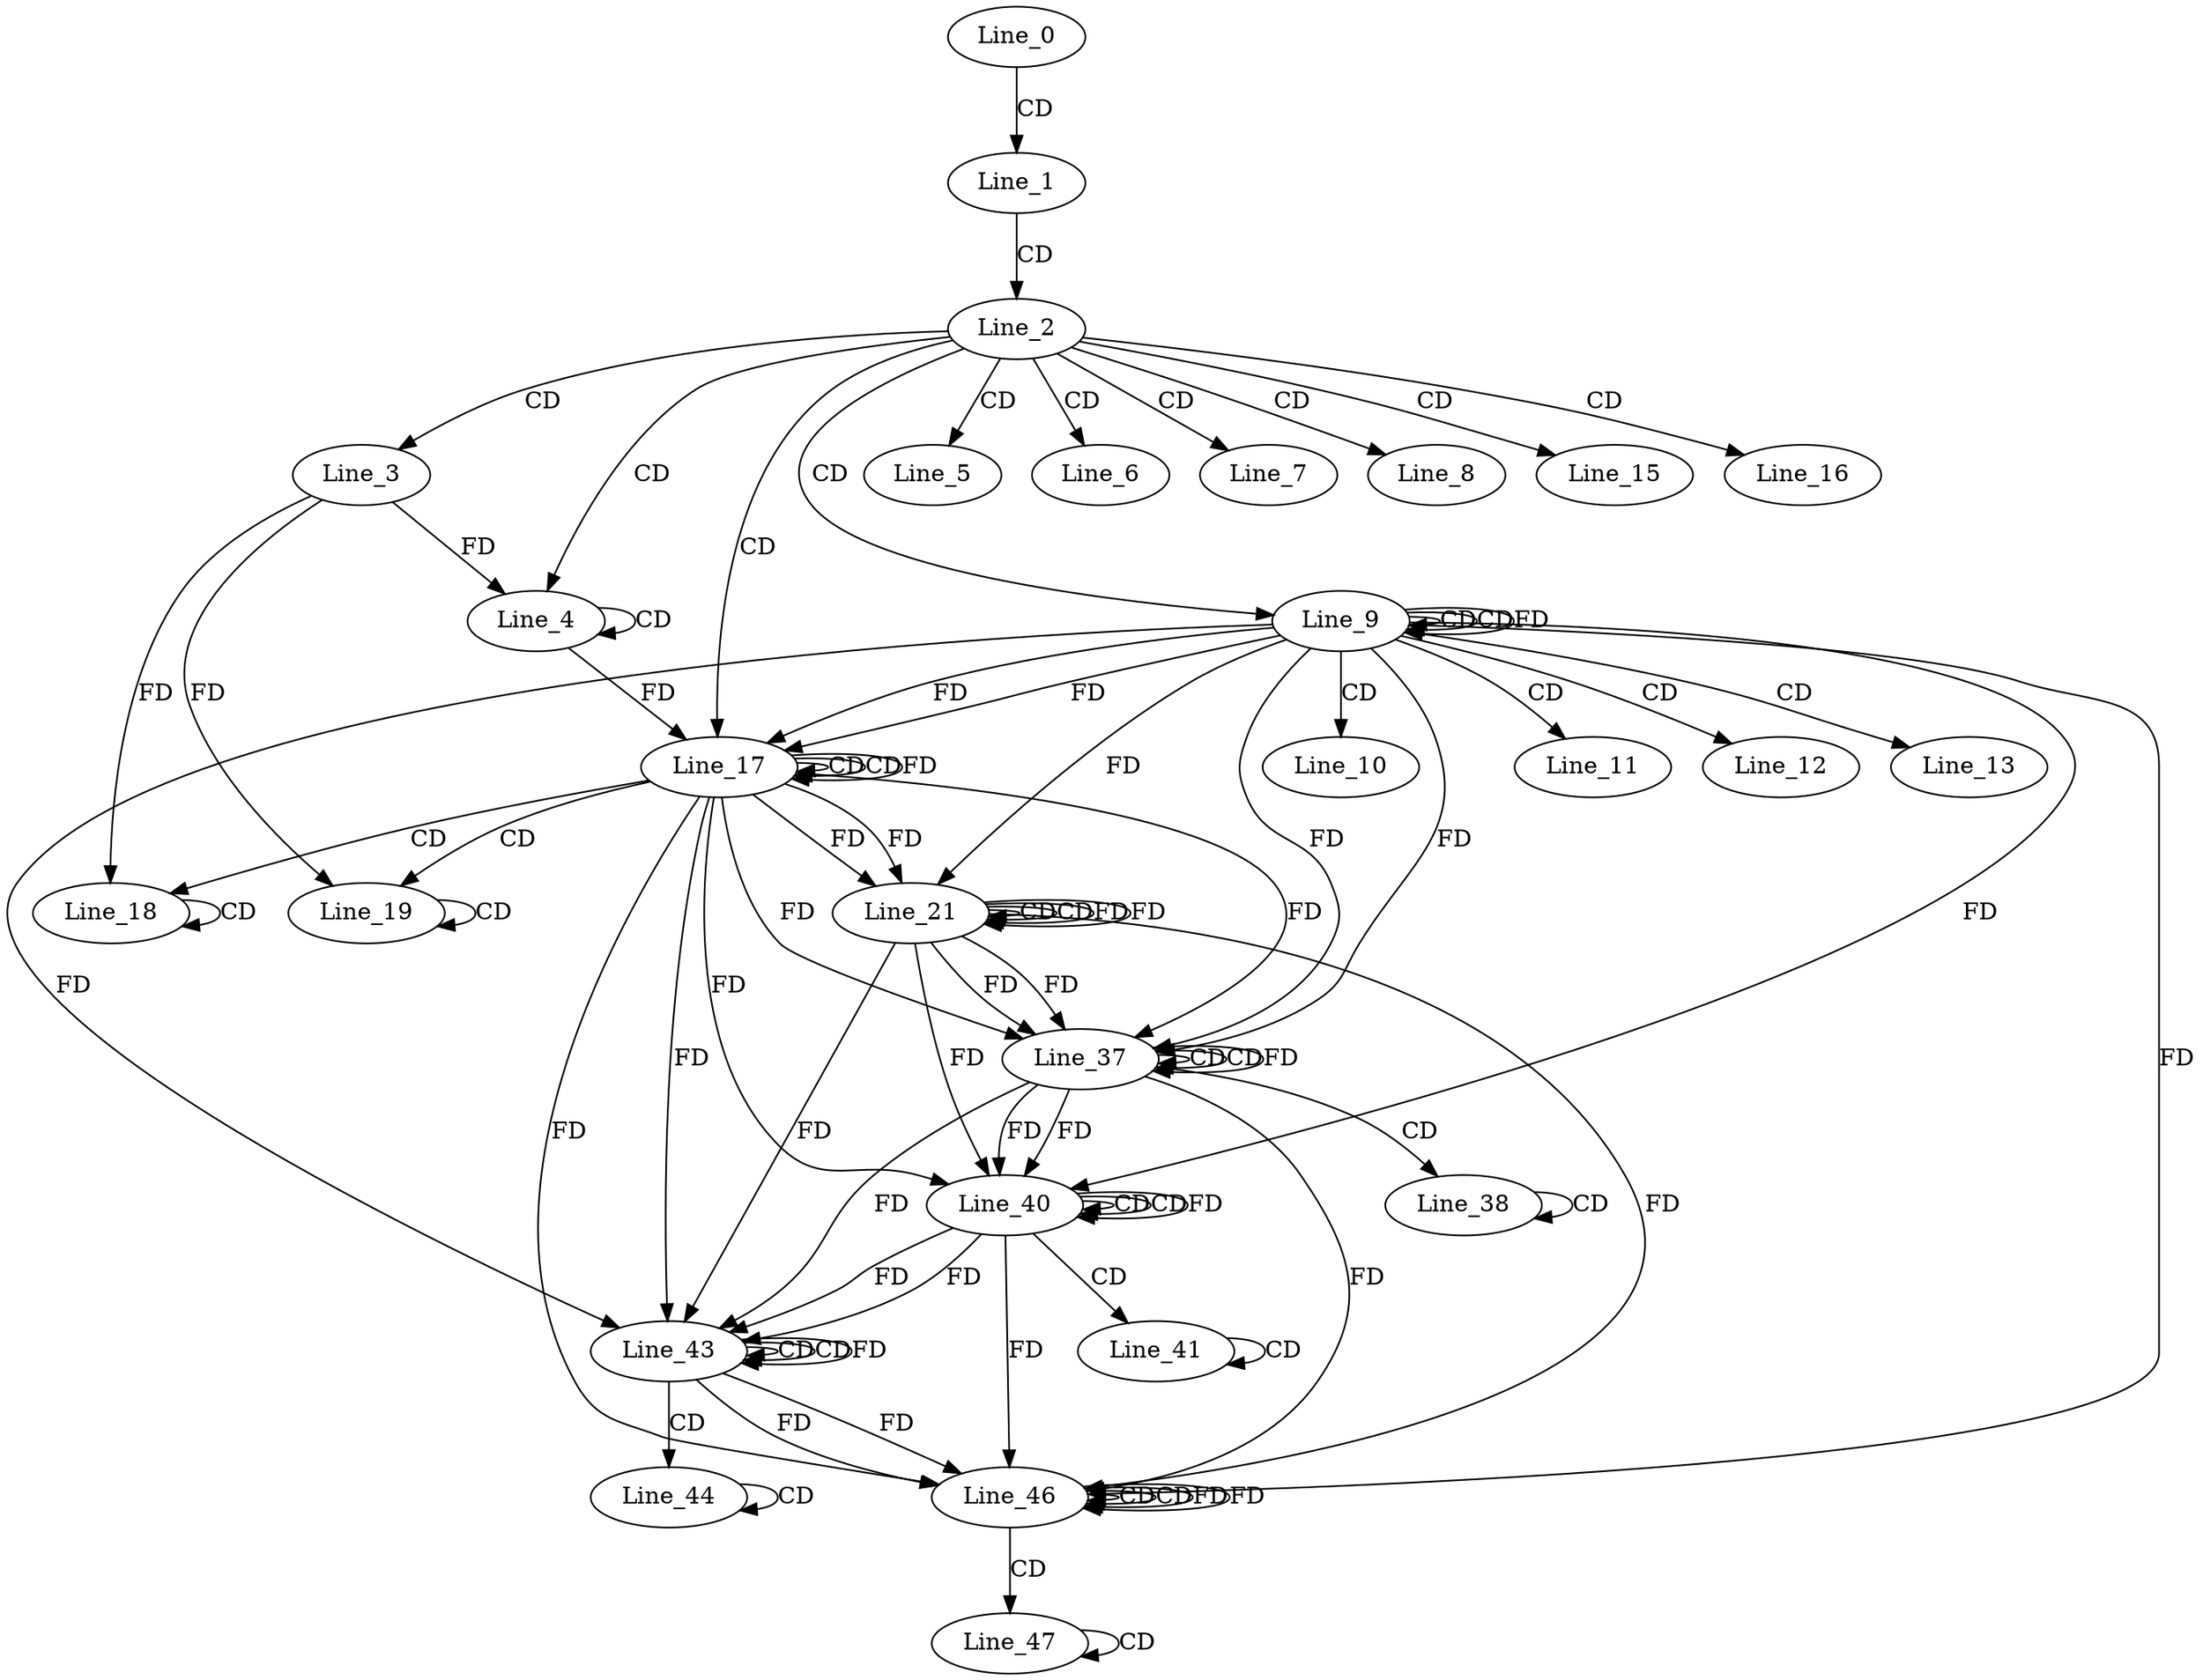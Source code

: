 digraph G {
  Line_0;
  Line_1;
  Line_2;
  Line_3;
  Line_4;
  Line_4;
  Line_5;
  Line_6;
  Line_7;
  Line_8;
  Line_9;
  Line_9;
  Line_9;
  Line_10;
  Line_11;
  Line_12;
  Line_13;
  Line_15;
  Line_16;
  Line_17;
  Line_17;
  Line_17;
  Line_18;
  Line_18;
  Line_19;
  Line_19;
  Line_21;
  Line_21;
  Line_21;
  Line_37;
  Line_37;
  Line_37;
  Line_38;
  Line_38;
  Line_40;
  Line_40;
  Line_40;
  Line_41;
  Line_41;
  Line_43;
  Line_43;
  Line_43;
  Line_44;
  Line_44;
  Line_46;
  Line_46;
  Line_46;
  Line_47;
  Line_47;
  Line_0 -> Line_1 [ label="CD" ];
  Line_1 -> Line_2 [ label="CD" ];
  Line_2 -> Line_3 [ label="CD" ];
  Line_2 -> Line_4 [ label="CD" ];
  Line_4 -> Line_4 [ label="CD" ];
  Line_3 -> Line_4 [ label="FD" ];
  Line_2 -> Line_5 [ label="CD" ];
  Line_2 -> Line_6 [ label="CD" ];
  Line_2 -> Line_7 [ label="CD" ];
  Line_2 -> Line_8 [ label="CD" ];
  Line_2 -> Line_9 [ label="CD" ];
  Line_9 -> Line_9 [ label="CD" ];
  Line_9 -> Line_9 [ label="CD" ];
  Line_9 -> Line_9 [ label="FD" ];
  Line_9 -> Line_10 [ label="CD" ];
  Line_9 -> Line_11 [ label="CD" ];
  Line_9 -> Line_12 [ label="CD" ];
  Line_9 -> Line_13 [ label="CD" ];
  Line_2 -> Line_15 [ label="CD" ];
  Line_2 -> Line_16 [ label="CD" ];
  Line_2 -> Line_17 [ label="CD" ];
  Line_17 -> Line_17 [ label="CD" ];
  Line_9 -> Line_17 [ label="FD" ];
  Line_4 -> Line_17 [ label="FD" ];
  Line_17 -> Line_17 [ label="CD" ];
  Line_17 -> Line_17 [ label="FD" ];
  Line_9 -> Line_17 [ label="FD" ];
  Line_17 -> Line_18 [ label="CD" ];
  Line_18 -> Line_18 [ label="CD" ];
  Line_3 -> Line_18 [ label="FD" ];
  Line_17 -> Line_19 [ label="CD" ];
  Line_19 -> Line_19 [ label="CD" ];
  Line_3 -> Line_19 [ label="FD" ];
  Line_21 -> Line_21 [ label="CD" ];
  Line_17 -> Line_21 [ label="FD" ];
  Line_21 -> Line_21 [ label="CD" ];
  Line_21 -> Line_21 [ label="FD" ];
  Line_17 -> Line_21 [ label="FD" ];
  Line_9 -> Line_21 [ label="FD" ];
  Line_37 -> Line_37 [ label="CD" ];
  Line_21 -> Line_37 [ label="FD" ];
  Line_17 -> Line_37 [ label="FD" ];
  Line_9 -> Line_37 [ label="FD" ];
  Line_37 -> Line_37 [ label="CD" ];
  Line_37 -> Line_37 [ label="FD" ];
  Line_21 -> Line_37 [ label="FD" ];
  Line_17 -> Line_37 [ label="FD" ];
  Line_9 -> Line_37 [ label="FD" ];
  Line_37 -> Line_38 [ label="CD" ];
  Line_38 -> Line_38 [ label="CD" ];
  Line_40 -> Line_40 [ label="CD" ];
  Line_37 -> Line_40 [ label="FD" ];
  Line_40 -> Line_40 [ label="CD" ];
  Line_40 -> Line_40 [ label="FD" ];
  Line_37 -> Line_40 [ label="FD" ];
  Line_21 -> Line_40 [ label="FD" ];
  Line_17 -> Line_40 [ label="FD" ];
  Line_9 -> Line_40 [ label="FD" ];
  Line_40 -> Line_41 [ label="CD" ];
  Line_41 -> Line_41 [ label="CD" ];
  Line_43 -> Line_43 [ label="CD" ];
  Line_40 -> Line_43 [ label="FD" ];
  Line_43 -> Line_43 [ label="CD" ];
  Line_43 -> Line_43 [ label="FD" ];
  Line_40 -> Line_43 [ label="FD" ];
  Line_37 -> Line_43 [ label="FD" ];
  Line_21 -> Line_43 [ label="FD" ];
  Line_17 -> Line_43 [ label="FD" ];
  Line_9 -> Line_43 [ label="FD" ];
  Line_43 -> Line_44 [ label="CD" ];
  Line_44 -> Line_44 [ label="CD" ];
  Line_46 -> Line_46 [ label="CD" ];
  Line_43 -> Line_46 [ label="FD" ];
  Line_46 -> Line_46 [ label="CD" ];
  Line_46 -> Line_46 [ label="FD" ];
  Line_43 -> Line_46 [ label="FD" ];
  Line_40 -> Line_46 [ label="FD" ];
  Line_37 -> Line_46 [ label="FD" ];
  Line_21 -> Line_46 [ label="FD" ];
  Line_17 -> Line_46 [ label="FD" ];
  Line_9 -> Line_46 [ label="FD" ];
  Line_46 -> Line_47 [ label="CD" ];
  Line_47 -> Line_47 [ label="CD" ];
  Line_21 -> Line_21 [ label="FD" ];
  Line_46 -> Line_46 [ label="FD" ];
}

